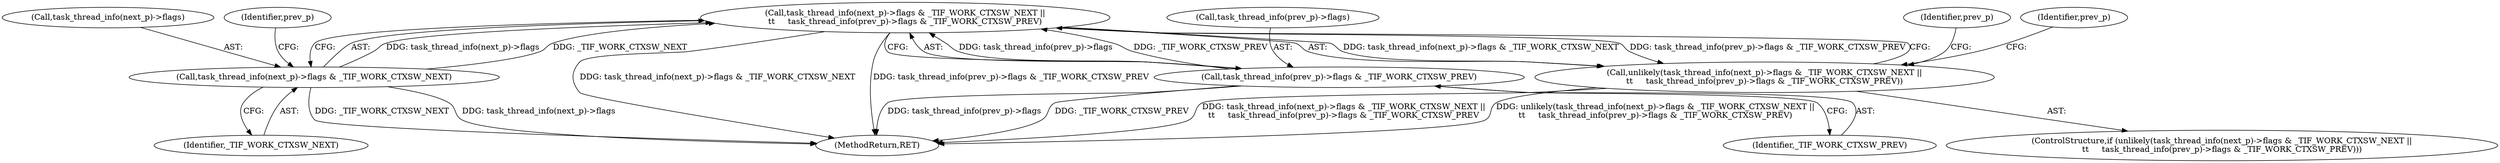 digraph "0_linux_f647d7c155f069c1a068030255c300663516420e@API" {
"1000318" [label="(Call,task_thread_info(next_p)->flags & _TIF_WORK_CTXSW_NEXT ||\n\t\t     task_thread_info(prev_p)->flags & _TIF_WORK_CTXSW_PREV)"];
"1000319" [label="(Call,task_thread_info(next_p)->flags & _TIF_WORK_CTXSW_NEXT)"];
"1000325" [label="(Call,task_thread_info(prev_p)->flags & _TIF_WORK_CTXSW_PREV)"];
"1000317" [label="(Call,unlikely(task_thread_info(next_p)->flags & _TIF_WORK_CTXSW_NEXT ||\n\t\t     task_thread_info(prev_p)->flags & _TIF_WORK_CTXSW_PREV))"];
"1000325" [label="(Call,task_thread_info(prev_p)->flags & _TIF_WORK_CTXSW_PREV)"];
"1000317" [label="(Call,unlikely(task_thread_info(next_p)->flags & _TIF_WORK_CTXSW_NEXT ||\n\t\t     task_thread_info(prev_p)->flags & _TIF_WORK_CTXSW_PREV))"];
"1000320" [label="(Call,task_thread_info(next_p)->flags)"];
"1000336" [label="(Identifier,prev_p)"];
"1000326" [label="(Call,task_thread_info(prev_p)->flags)"];
"1000332" [label="(Identifier,prev_p)"];
"1000318" [label="(Call,task_thread_info(next_p)->flags & _TIF_WORK_CTXSW_NEXT ||\n\t\t     task_thread_info(prev_p)->flags & _TIF_WORK_CTXSW_PREV)"];
"1000324" [label="(Identifier,_TIF_WORK_CTXSW_NEXT)"];
"1000316" [label="(ControlStructure,if (unlikely(task_thread_info(next_p)->flags & _TIF_WORK_CTXSW_NEXT ||\n\t\t     task_thread_info(prev_p)->flags & _TIF_WORK_CTXSW_PREV)))"];
"1000328" [label="(Identifier,prev_p)"];
"1000319" [label="(Call,task_thread_info(next_p)->flags & _TIF_WORK_CTXSW_NEXT)"];
"1000330" [label="(Identifier,_TIF_WORK_CTXSW_PREV)"];
"1000337" [label="(MethodReturn,RET)"];
"1000318" -> "1000317"  [label="AST: "];
"1000318" -> "1000319"  [label="CFG: "];
"1000318" -> "1000325"  [label="CFG: "];
"1000319" -> "1000318"  [label="AST: "];
"1000325" -> "1000318"  [label="AST: "];
"1000317" -> "1000318"  [label="CFG: "];
"1000318" -> "1000337"  [label="DDG: task_thread_info(next_p)->flags & _TIF_WORK_CTXSW_NEXT"];
"1000318" -> "1000337"  [label="DDG: task_thread_info(prev_p)->flags & _TIF_WORK_CTXSW_PREV"];
"1000318" -> "1000317"  [label="DDG: task_thread_info(next_p)->flags & _TIF_WORK_CTXSW_NEXT"];
"1000318" -> "1000317"  [label="DDG: task_thread_info(prev_p)->flags & _TIF_WORK_CTXSW_PREV"];
"1000319" -> "1000318"  [label="DDG: task_thread_info(next_p)->flags"];
"1000319" -> "1000318"  [label="DDG: _TIF_WORK_CTXSW_NEXT"];
"1000325" -> "1000318"  [label="DDG: task_thread_info(prev_p)->flags"];
"1000325" -> "1000318"  [label="DDG: _TIF_WORK_CTXSW_PREV"];
"1000319" -> "1000324"  [label="CFG: "];
"1000320" -> "1000319"  [label="AST: "];
"1000324" -> "1000319"  [label="AST: "];
"1000328" -> "1000319"  [label="CFG: "];
"1000319" -> "1000337"  [label="DDG: _TIF_WORK_CTXSW_NEXT"];
"1000319" -> "1000337"  [label="DDG: task_thread_info(next_p)->flags"];
"1000325" -> "1000330"  [label="CFG: "];
"1000326" -> "1000325"  [label="AST: "];
"1000330" -> "1000325"  [label="AST: "];
"1000325" -> "1000337"  [label="DDG: task_thread_info(prev_p)->flags"];
"1000325" -> "1000337"  [label="DDG: _TIF_WORK_CTXSW_PREV"];
"1000317" -> "1000316"  [label="AST: "];
"1000332" -> "1000317"  [label="CFG: "];
"1000336" -> "1000317"  [label="CFG: "];
"1000317" -> "1000337"  [label="DDG: task_thread_info(next_p)->flags & _TIF_WORK_CTXSW_NEXT ||\n\t\t     task_thread_info(prev_p)->flags & _TIF_WORK_CTXSW_PREV"];
"1000317" -> "1000337"  [label="DDG: unlikely(task_thread_info(next_p)->flags & _TIF_WORK_CTXSW_NEXT ||\n\t\t     task_thread_info(prev_p)->flags & _TIF_WORK_CTXSW_PREV)"];
}
